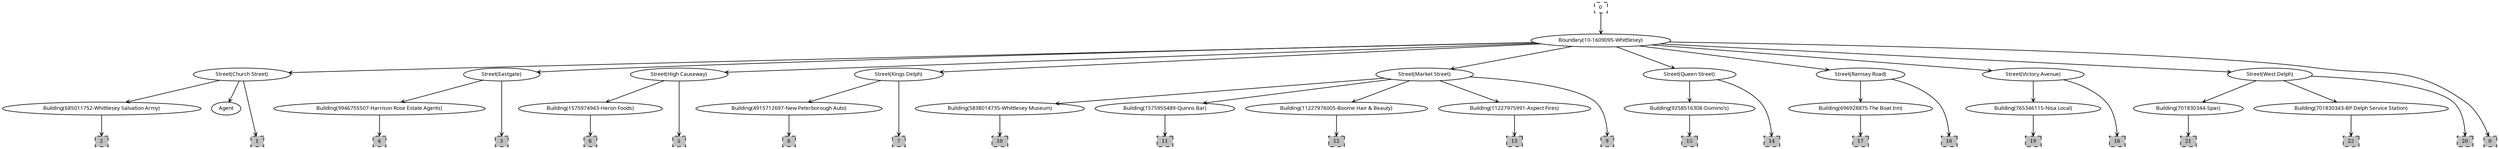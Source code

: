 digraph "com" {
newrank = true;
stylesheet = "style.css";
r0 [ label="0", style="dashed", shape=box, width=.28, height=.18, fontname="serif", fontsize=9.0 ];
{ rank=source; r0 };
v0 [ label="Boundary(10-1609095-Whittlesey)", shape=ellipse, id="v0_Boundary(10-1609095-Whittlesey)" fontname="sans-serif", fontsize=9.0,fixedsize=true, width=3.300000, height=.30 ];
v1 [ label="Street(Church Street)", shape=ellipse, id="v1_Street(Church Street)" fontname="sans-serif", fontsize=9.0,fixedsize=true, width=2.300000, height=.30 ];
v2 [ label="Building(685011752-Whittlesey Salvation Army)", shape=ellipse, id="v2_Building(685011752-Whittlesey Salvation Army)" fontname="sans-serif", fontsize=9.0,fixedsize=true, width=4.700000, height=.30 ];
v3 [ label="Street(Eastgate)", shape=ellipse, id="v3_Street(Eastgate)" fontname="sans-serif", fontsize=9.0,fixedsize=true, width=1.800000, height=.30 ];
v4 [ label="Building(9946755507-Harrison Rose Estate Agents)", shape=ellipse, id="v4_Building(9946755507-Harrison Rose Estate Agents)" fontname="sans-serif", fontsize=9.0,fixedsize=true, width=5.000000, height=.30 ];
v5 [ label="Street(High Causeway)", shape=ellipse, id="v5_Street(High Causeway)" fontname="sans-serif", fontsize=9.0,fixedsize=true, width=2.300000, height=.30 ];
v6 [ label="Building(1575974943-Heron Foods)", shape=ellipse, id="v6_Building(1575974943-Heron Foods)" fontname="sans-serif", fontsize=9.0,fixedsize=true, width=3.400000, height=.30 ];
v7 [ label="Street(Kings Delph)", shape=ellipse, id="v7_Street(Kings Delph)" fontname="sans-serif", fontsize=9.0,fixedsize=true, width=2.100000, height=.30 ];
v8 [ label="Building(4915712697-New Peterborough Auto)", shape=ellipse, id="v8_Building(4915712697-New Peterborough Auto)" fontname="sans-serif", fontsize=9.0,fixedsize=true, width=4.400000, height=.30 ];
v9 [ label="Street(Market Street)", shape=ellipse, id="v9_Street(Market Street)" fontname="sans-serif", fontsize=9.0,fixedsize=true, width=2.300000, height=.30 ];
v10 [ label="Building(5838014735-Whittlesey Museum)", shape=ellipse, id="v10_Building(5838014735-Whittlesey Museum)" fontname="sans-serif", fontsize=9.0,fixedsize=true, width=4.000000, height=.30 ];
v11 [ label="Building(1575955489-Quinns Bar)", shape=ellipse, id="v11_Building(1575955489-Quinns Bar)" fontname="sans-serif", fontsize=9.0,fixedsize=true, width=3.300000, height=.30 ];
v12 [ label="Building(11227976005-Boome Hair & Beauty)", shape=ellipse, id="v12_Building(11227976005-Boome Hair & Beauty)" fontname="sans-serif", fontsize=9.0,fixedsize=true, width=4.300000, height=.30 ];
v13 [ label="Building(11227975991-Aspect Fires)", shape=ellipse, id="v13_Building(11227975991-Aspect Fires)" fontname="sans-serif", fontsize=9.0,fixedsize=true, width=3.600000, height=.30 ];
v14 [ label="Street(Queen Street)", shape=ellipse, id="v14_Street(Queen Street)" fontname="sans-serif", fontsize=9.0,fixedsize=true, width=2.200000, height=.30 ];
v15 [ label="Building(9258516308-Domino's)", shape=ellipse, id="v15_Building(9258516308-Domino's)" fontname="sans-serif", fontsize=9.0,fixedsize=true, width=3.100000, height=.30 ];
v16 [ label="Street(Ramsey Road)", shape=ellipse, id="v16_Street(Ramsey Road)" fontname="sans-serif", fontsize=9.0,fixedsize=true, width=2.100000, height=.30 ];
v17 [ label="Building(696928875-The Boat Inn)", shape=ellipse, id="v17_Building(696928875-The Boat Inn)" fontname="sans-serif", fontsize=9.0,fixedsize=true, width=3.400000, height=.30 ];
v18 [ label="Street(Victory Avenue)", shape=ellipse, id="v18_Street(Victory Avenue)" fontname="sans-serif", fontsize=9.0,fixedsize=true, width=2.400000, height=.30 ];
v19 [ label="Building(765346115-Nisa Local)", shape=ellipse, id="v19_Building(765346115-Nisa Local)" fontname="sans-serif", fontsize=9.0,fixedsize=true, width=3.200000, height=.30 ];
v20 [ label="Street(West Delph)", shape=ellipse, id="v20_Street(West Delph)" fontname="sans-serif", fontsize=9.0,fixedsize=true, width=2.000000, height=.30 ];
v21 [ label="Building(701830344-Spar)", shape=ellipse, id="v21_Building(701830344-Spar)" fontname="sans-serif", fontsize=9.0,fixedsize=true, width=2.600000, height=.30 ];
v22 [ label="Building(701830343-BP Delph Service Station)", shape=ellipse, id="v22_Building(701830343-BP Delph Service Station)" fontname="sans-serif", fontsize=9.0,fixedsize=true, width=4.600000, height=.30 ];
v23 [ label="Agent", shape=ellipse, id="v23_Agent" fontname="sans-serif", fontsize=9.0,fixedsize=true, width=0.700000, height=.30 ];
s0 [ label="0", style="filled,dashed", fillcolor="gray", shape=box, width=.28, height=.18, fontname="serif", fontsize=9.0 ];
s1 [ label="1", style="filled,dashed", fillcolor="gray", shape=box, width=.28, height=.18, fontname="serif", fontsize=9.0 ];
s2 [ label="2", style="filled,dashed", fillcolor="gray", shape=box, width=.28, height=.18, fontname="serif", fontsize=9.0 ];
s3 [ label="3", style="filled,dashed", fillcolor="gray", shape=box, width=.28, height=.18, fontname="serif", fontsize=9.0 ];
s4 [ label="4", style="filled,dashed", fillcolor="gray", shape=box, width=.28, height=.18, fontname="serif", fontsize=9.0 ];
s5 [ label="5", style="filled,dashed", fillcolor="gray", shape=box, width=.28, height=.18, fontname="serif", fontsize=9.0 ];
s6 [ label="6", style="filled,dashed", fillcolor="gray", shape=box, width=.28, height=.18, fontname="serif", fontsize=9.0 ];
s7 [ label="7", style="filled,dashed", fillcolor="gray", shape=box, width=.28, height=.18, fontname="serif", fontsize=9.0 ];
s8 [ label="8", style="filled,dashed", fillcolor="gray", shape=box, width=.28, height=.18, fontname="serif", fontsize=9.0 ];
s9 [ label="9", style="filled,dashed", fillcolor="gray", shape=box, width=.28, height=.18, fontname="serif", fontsize=9.0 ];
s10 [ label="10", style="filled,dashed", fillcolor="gray", shape=box, width=.28, height=.18, fontname="serif", fontsize=9.0 ];
s11 [ label="11", style="filled,dashed", fillcolor="gray", shape=box, width=.28, height=.18, fontname="serif", fontsize=9.0 ];
s12 [ label="12", style="filled,dashed", fillcolor="gray", shape=box, width=.28, height=.18, fontname="serif", fontsize=9.0 ];
s13 [ label="13", style="filled,dashed", fillcolor="gray", shape=box, width=.28, height=.18, fontname="serif", fontsize=9.0 ];
s14 [ label="14", style="filled,dashed", fillcolor="gray", shape=box, width=.28, height=.18, fontname="serif", fontsize=9.0 ];
s15 [ label="15", style="filled,dashed", fillcolor="gray", shape=box, width=.28, height=.18, fontname="serif", fontsize=9.0 ];
s16 [ label="16", style="filled,dashed", fillcolor="gray", shape=box, width=.28, height=.18, fontname="serif", fontsize=9.0 ];
s17 [ label="17", style="filled,dashed", fillcolor="gray", shape=box, width=.28, height=.18, fontname="serif", fontsize=9.0 ];
s18 [ label="18", style="filled,dashed", fillcolor="gray", shape=box, width=.28, height=.18, fontname="serif", fontsize=9.0 ];
s19 [ label="19", style="filled,dashed", fillcolor="gray", shape=box, width=.28, height=.18, fontname="serif", fontsize=9.0 ];
s20 [ label="20", style="filled,dashed", fillcolor="gray", shape=box, width=.28, height=.18, fontname="serif", fontsize=9.0 ];
s21 [ label="21", style="filled,dashed", fillcolor="gray", shape=box, width=.28, height=.18, fontname="serif", fontsize=9.0 ];
s22 [ label="22", style="filled,dashed", fillcolor="gray", shape=box, width=.28, height=.18, fontname="serif", fontsize=9.0 ];
{ rank=same; v0 };
{ rank=same; v20; v18; v16; v14; v9; v7; v5; v3; v1 };
{ rank=same; v23; v22; v21; v19; v17; v15; v13; v12; v11; v10; v8; v6; v4; v2 };
{ rank=sink; s0; s1; s2; s3; s4; s5; s6; s7; s8; s9; s10; s11; s12; s13; s14; s15; s16; s17; s18; s19; s20; s21; s22 };
r0 -> v0 [ arrowhead="vee", arrowsize=0.5 ];
v0 -> v1 [ arrowhead="vee", arrowsize=0.5 ];
v0 -> v3 [ arrowhead="vee", arrowsize=0.5 ];
v0 -> v5 [ arrowhead="vee", arrowsize=0.5 ];
v0 -> v7 [ arrowhead="vee", arrowsize=0.5 ];
v0 -> v9 [ arrowhead="vee", arrowsize=0.5 ];
v0 -> v14 [ arrowhead="vee", arrowsize=0.5 ];
v0 -> v16 [ arrowhead="vee", arrowsize=0.5 ];
v0 -> v18 [ arrowhead="vee", arrowsize=0.5 ];
v0 -> v20 [ arrowhead="vee", arrowsize=0.5 ];
v1 -> v2 [ arrowhead="vee", arrowsize=0.5 ];
v1 -> v23 [ arrowhead="vee", arrowsize=0.5 ];
v3 -> v4 [ arrowhead="vee", arrowsize=0.5 ];
v5 -> v6 [ arrowhead="vee", arrowsize=0.5 ];
v7 -> v8 [ arrowhead="vee", arrowsize=0.5 ];
v9 -> v10 [ arrowhead="vee", arrowsize=0.5 ];
v9 -> v11 [ arrowhead="vee", arrowsize=0.5 ];
v9 -> v12 [ arrowhead="vee", arrowsize=0.5 ];
v9 -> v13 [ arrowhead="vee", arrowsize=0.5 ];
v14 -> v15 [ arrowhead="vee", arrowsize=0.5 ];
v16 -> v17 [ arrowhead="vee", arrowsize=0.5 ];
v18 -> v19 [ arrowhead="vee", arrowsize=0.5 ];
v20 -> v21 [ arrowhead="vee", arrowsize=0.5 ];
v20 -> v22 [ arrowhead="vee", arrowsize=0.5 ];
v0 -> s0 [ arrowhead="vee", arrowsize=0.5 ];
v1 -> s1 [ arrowhead="vee", arrowsize=0.5 ];
v2 -> s2 [ arrowhead="vee", arrowsize=0.5 ];
v3 -> s3 [ arrowhead="vee", arrowsize=0.5 ];
v4 -> s4 [ arrowhead="vee", arrowsize=0.5 ];
v5 -> s5 [ arrowhead="vee", arrowsize=0.5 ];
v6 -> s6 [ arrowhead="vee", arrowsize=0.5 ];
v7 -> s7 [ arrowhead="vee", arrowsize=0.5 ];
v8 -> s8 [ arrowhead="vee", arrowsize=0.5 ];
v9 -> s9 [ arrowhead="vee", arrowsize=0.5 ];
v10 -> s10 [ arrowhead="vee", arrowsize=0.5 ];
v11 -> s11 [ arrowhead="vee", arrowsize=0.5 ];
v12 -> s12 [ arrowhead="vee", arrowsize=0.5 ];
v13 -> s13 [ arrowhead="vee", arrowsize=0.5 ];
v14 -> s14 [ arrowhead="vee", arrowsize=0.5 ];
v15 -> s15 [ arrowhead="vee", arrowsize=0.5 ];
v16 -> s16 [ arrowhead="vee", arrowsize=0.5 ];
v17 -> s17 [ arrowhead="vee", arrowsize=0.5 ];
v18 -> s18 [ arrowhead="vee", arrowsize=0.5 ];
v19 -> s19 [ arrowhead="vee", arrowsize=0.5 ];
v20 -> s20 [ arrowhead="vee", arrowsize=0.5 ];
v21 -> s21 [ arrowhead="vee", arrowsize=0.5 ];
v22 -> s22 [ arrowhead="vee", arrowsize=0.5 ];
edge [ color=green, arrowhead=none, arrowtail=none, arrowsize=0.3 ];
}